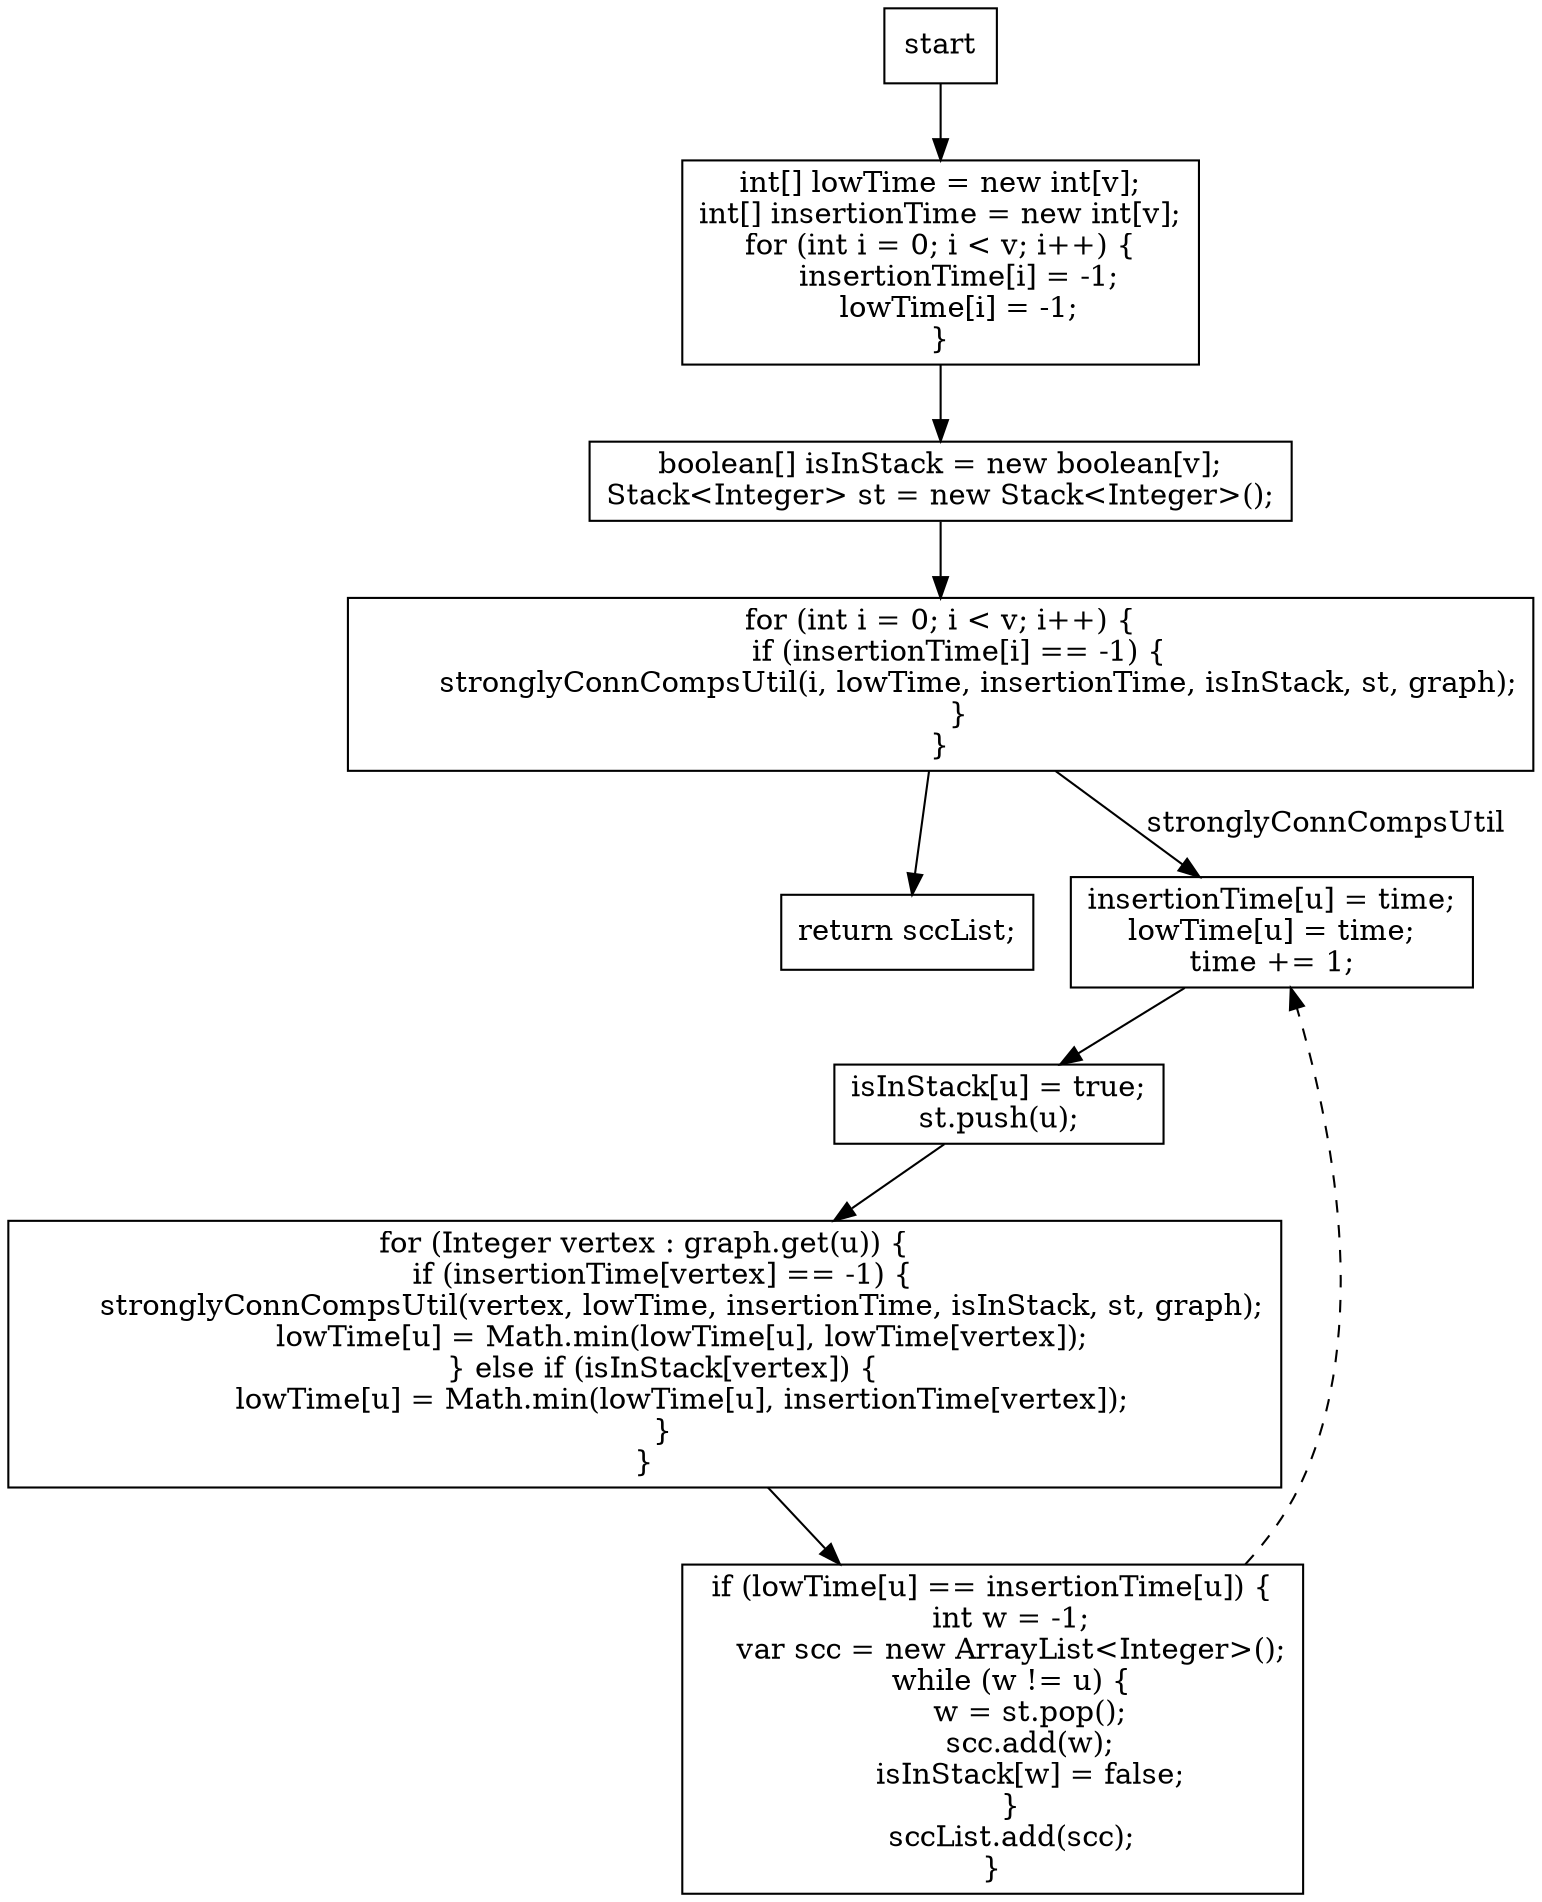 digraph CFG {
    node [shape=box];

    // Entry point
    start [label="start"];

    // Method: stronglyConnectedComponents
    scc_init [label="int[] lowTime = new int[v];\nint[] insertionTime = new int[v];\nfor (int i = 0; i < v; i++) {\n    insertionTime[i] = -1;\n    lowTime[i] = -1;\n}"];
    scc_stack [label="boolean[] isInStack = new boolean[v];\nStack<Integer> st = new Stack<Integer>();"];
    scc_loop [label="for (int i = 0; i < v; i++) {\n    if (insertionTime[i] == -1) {\n        stronglyConnCompsUtil(i, lowTime, insertionTime, isInStack, st, graph);\n    }\n}"];
    scc_return [label="return sccList;"];

    // Method: stronglyConnCompsUtil
    util_init [label="insertionTime[u] = time;\nlowTime[u] = time;\ntime += 1;"];
    util_push [label="isInStack[u] = true;\nst.push(u);"];
    util_loop [label="for (Integer vertex : graph.get(u)) {\n    if (insertionTime[vertex] == -1) {\n        stronglyConnCompsUtil(vertex, lowTime, insertionTime, isInStack, st, graph);\n        lowTime[u] = Math.min(lowTime[u], lowTime[vertex]);\n    } else if (isInStack[vertex]) {\n        lowTime[u] = Math.min(lowTime[u], insertionTime[vertex]);\n    }\n}"];
    util_scc [label="if (lowTime[u] == insertionTime[u]) {\n    int w = -1;\n    var scc = new ArrayList<Integer>();\n    while (w != u) {\n        w = st.pop();\n        scc.add(w);\n        isInStack[w] = false;\n    }\n    sccList.add(scc);\n}"];

    // Control flow
    start -> scc_init;
    scc_init -> scc_stack;
    scc_stack -> scc_loop;
    scc_loop -> scc_return;
    scc_loop -> util_init [label="stronglyConnCompsUtil"];
    util_init -> util_push;
    util_push -> util_loop;
    util_loop -> util_scc;
    util_scc -> util_init [style=dashed]; // Recursive call
}
